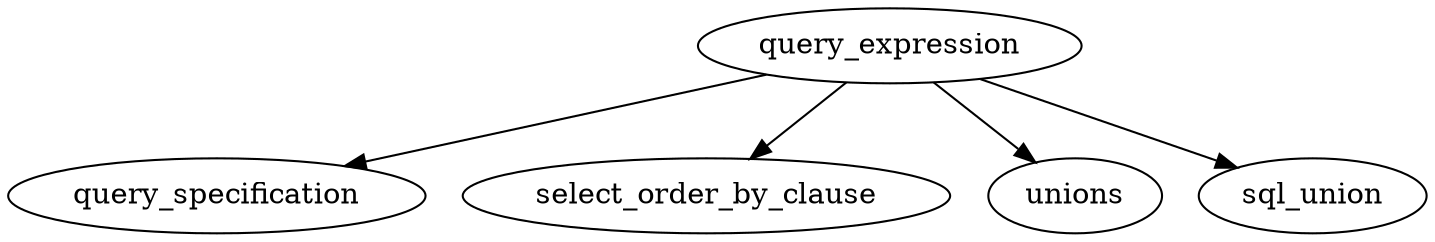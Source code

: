 digraph {
  query_expression
    [URL="https://github.com/Crary-Systems/tree-sitter-tsql/blob/main/grammar.js#L208-L211"]

  query_expression -> query_specification

  query_expression -> select_order_by_clause
  query_expression -> unions
  query_expression -> sql_union
}

